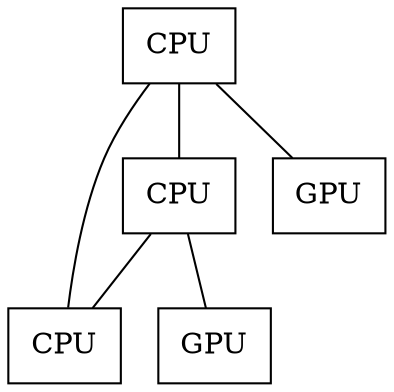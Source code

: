 graph
{
    cpu1 [shape=box, label=CPU]
    cpu2 [shape=box, label=CPU]
    cpu3 [shape=box, label=CPU]
    gpu1 [shape=box, label=GPU]
    gpu2 [shape=box, label=GPU]

    cpu1 -- cpu2
    cpu2 -- cpu3
    cpu1 -- cpu3
    cpu1 -- gpu1
    cpu2 -- gpu2
}
